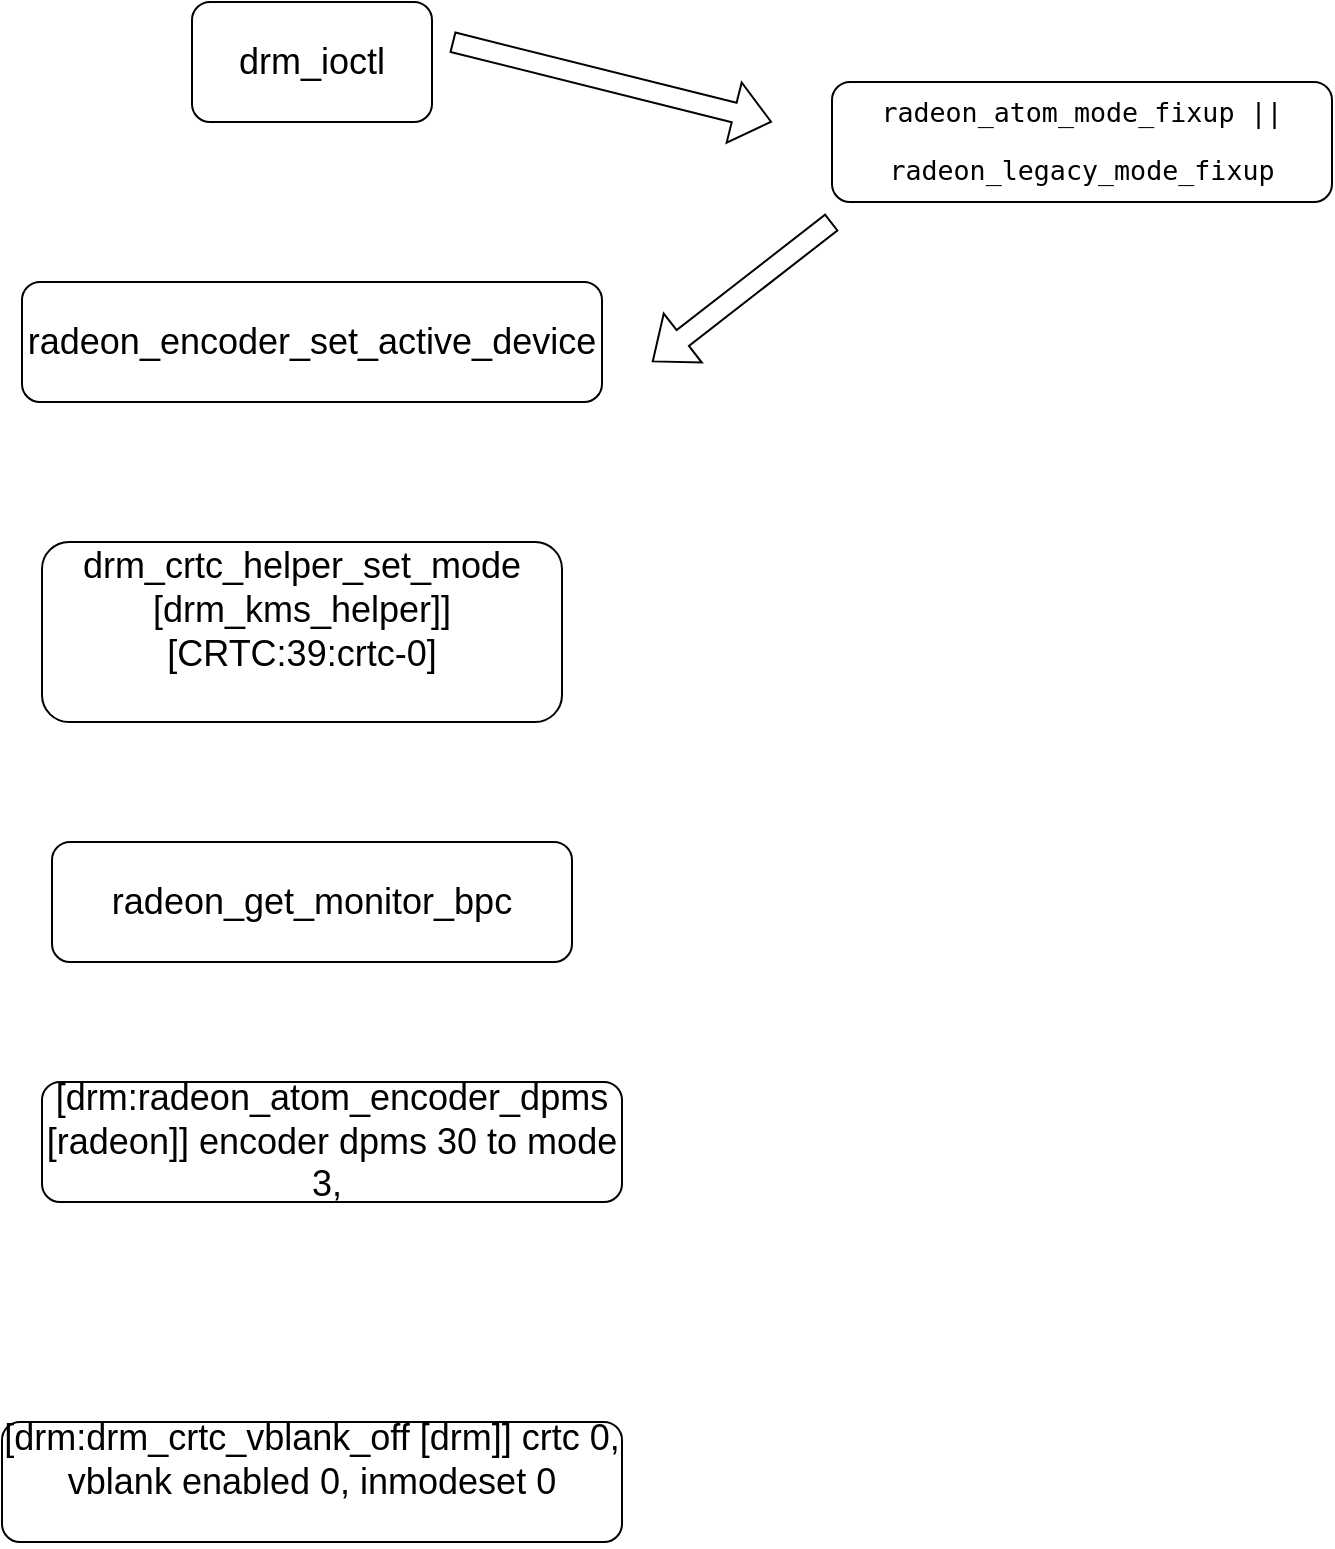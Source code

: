<mxfile version="15.6.6" type="github">
  <diagram id="AM0HCoSupyYwshGD3Rph" name="Page-1">
    <mxGraphModel dx="1382" dy="761" grid="1" gridSize="10" guides="1" tooltips="1" connect="1" arrows="1" fold="1" page="1" pageScale="1" pageWidth="827" pageHeight="1169" math="0" shadow="0">
      <root>
        <mxCell id="0" />
        <mxCell id="1" parent="0" />
        <mxCell id="6ycGAx9qy3iNxIzKx5UR-2" value="&lt;span style=&quot;text-align: left&quot;&gt;&lt;font style=&quot;font-size: 18px&quot;&gt;drm_ioctl&lt;/font&gt;&lt;/span&gt;" style="rounded=1;whiteSpace=wrap;html=1;fontColor=default;fillColor=default;strokeColor=default;" vertex="1" parent="1">
          <mxGeometry x="170" y="90" width="120" height="60" as="geometry" />
        </mxCell>
        <mxCell id="6ycGAx9qy3iNxIzKx5UR-3" value="radeon_encoder_set_active_device" style="rounded=1;whiteSpace=wrap;html=1;fontSize=18;fontColor=default;strokeColor=default;fillColor=default;" vertex="1" parent="1">
          <mxGeometry x="85" y="230" width="290" height="60" as="geometry" />
        </mxCell>
        <mxCell id="6ycGAx9qy3iNxIzKx5UR-5" value="&lt;div&gt;drm_crtc_helper_set_mode [drm_kms_helper]] [CRTC:39:crtc-0]&lt;/div&gt;&lt;div&gt;&lt;br&gt;&lt;/div&gt;" style="rounded=1;whiteSpace=wrap;html=1;fontSize=18;fontColor=default;strokeColor=default;fillColor=default;" vertex="1" parent="1">
          <mxGeometry x="95" y="360" width="260" height="90" as="geometry" />
        </mxCell>
        <mxCell id="6ycGAx9qy3iNxIzKx5UR-6" value="radeon_get_monitor_bpc" style="rounded=1;whiteSpace=wrap;html=1;fontSize=18;fontColor=default;strokeColor=default;fillColor=default;" vertex="1" parent="1">
          <mxGeometry x="100" y="510" width="260" height="60" as="geometry" />
        </mxCell>
        <mxCell id="6ycGAx9qy3iNxIzKx5UR-7" value="[drm:radeon_atom_encoder_dpms [radeon]] encoder dpms 30 to mode 3,&amp;nbsp;" style="rounded=1;whiteSpace=wrap;html=1;fontSize=18;fontColor=default;strokeColor=default;fillColor=default;" vertex="1" parent="1">
          <mxGeometry x="95" y="630" width="290" height="60" as="geometry" />
        </mxCell>
        <mxCell id="6ycGAx9qy3iNxIzKx5UR-8" value="&lt;div&gt;[drm:drm_crtc_vblank_off [drm]] crtc 0, vblank enabled 0, inmodeset 0&lt;/div&gt;&lt;div&gt;&lt;br&gt;&lt;/div&gt;" style="rounded=1;whiteSpace=wrap;html=1;fontSize=18;fontColor=default;strokeColor=default;fillColor=default;" vertex="1" parent="1">
          <mxGeometry x="75" y="800" width="310" height="60" as="geometry" />
        </mxCell>
        <mxCell id="6ycGAx9qy3iNxIzKx5UR-9" value="&lt;p style=&quot;font-family: monospace , &amp;quot;courier&amp;quot; ; font-size: 10pt&quot;&gt;&lt;span&gt;radeon_atom_mode_fixup ||&lt;/span&gt;&lt;/p&gt;&lt;p style=&quot;font-family: monospace , &amp;quot;courier&amp;quot; ; font-size: 10pt&quot;&gt;&lt;span style=&quot;&quot;&gt;radeon_legacy_mode_fixup&lt;/span&gt;&lt;/p&gt;" style="rounded=1;whiteSpace=wrap;html=1;fontSize=18;fontColor=default;strokeColor=default;fillColor=default;" vertex="1" parent="1">
          <mxGeometry x="490" y="130" width="250" height="60" as="geometry" />
        </mxCell>
        <mxCell id="6ycGAx9qy3iNxIzKx5UR-10" value="" style="shape=flexArrow;endArrow=classic;html=1;rounded=0;fontSize=18;fontColor=default;strokeColor=default;labelBackgroundColor=default;" edge="1" parent="1">
          <mxGeometry width="50" height="50" relative="1" as="geometry">
            <mxPoint x="300" y="110" as="sourcePoint" />
            <mxPoint x="460" y="150" as="targetPoint" />
          </mxGeometry>
        </mxCell>
        <mxCell id="6ycGAx9qy3iNxIzKx5UR-12" value="" style="shape=flexArrow;endArrow=classic;html=1;rounded=0;labelBackgroundColor=default;fontSize=18;fontColor=default;strokeColor=default;" edge="1" parent="1">
          <mxGeometry width="50" height="50" relative="1" as="geometry">
            <mxPoint x="490" y="200" as="sourcePoint" />
            <mxPoint x="400" y="270" as="targetPoint" />
          </mxGeometry>
        </mxCell>
      </root>
    </mxGraphModel>
  </diagram>
</mxfile>
